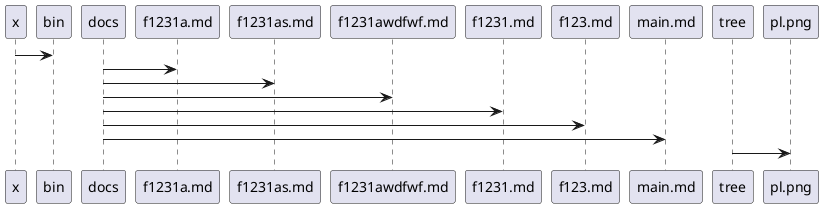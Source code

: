 @startuml
 x -> bin
 docs -> f1231a.md
 docs -> f1231as.md
 docs ->  f1231awdfwf.md
 docs ->  f1231.md
 docs ->  f123.md
 docs ->  main.md
tree -> pl.png
@enduml